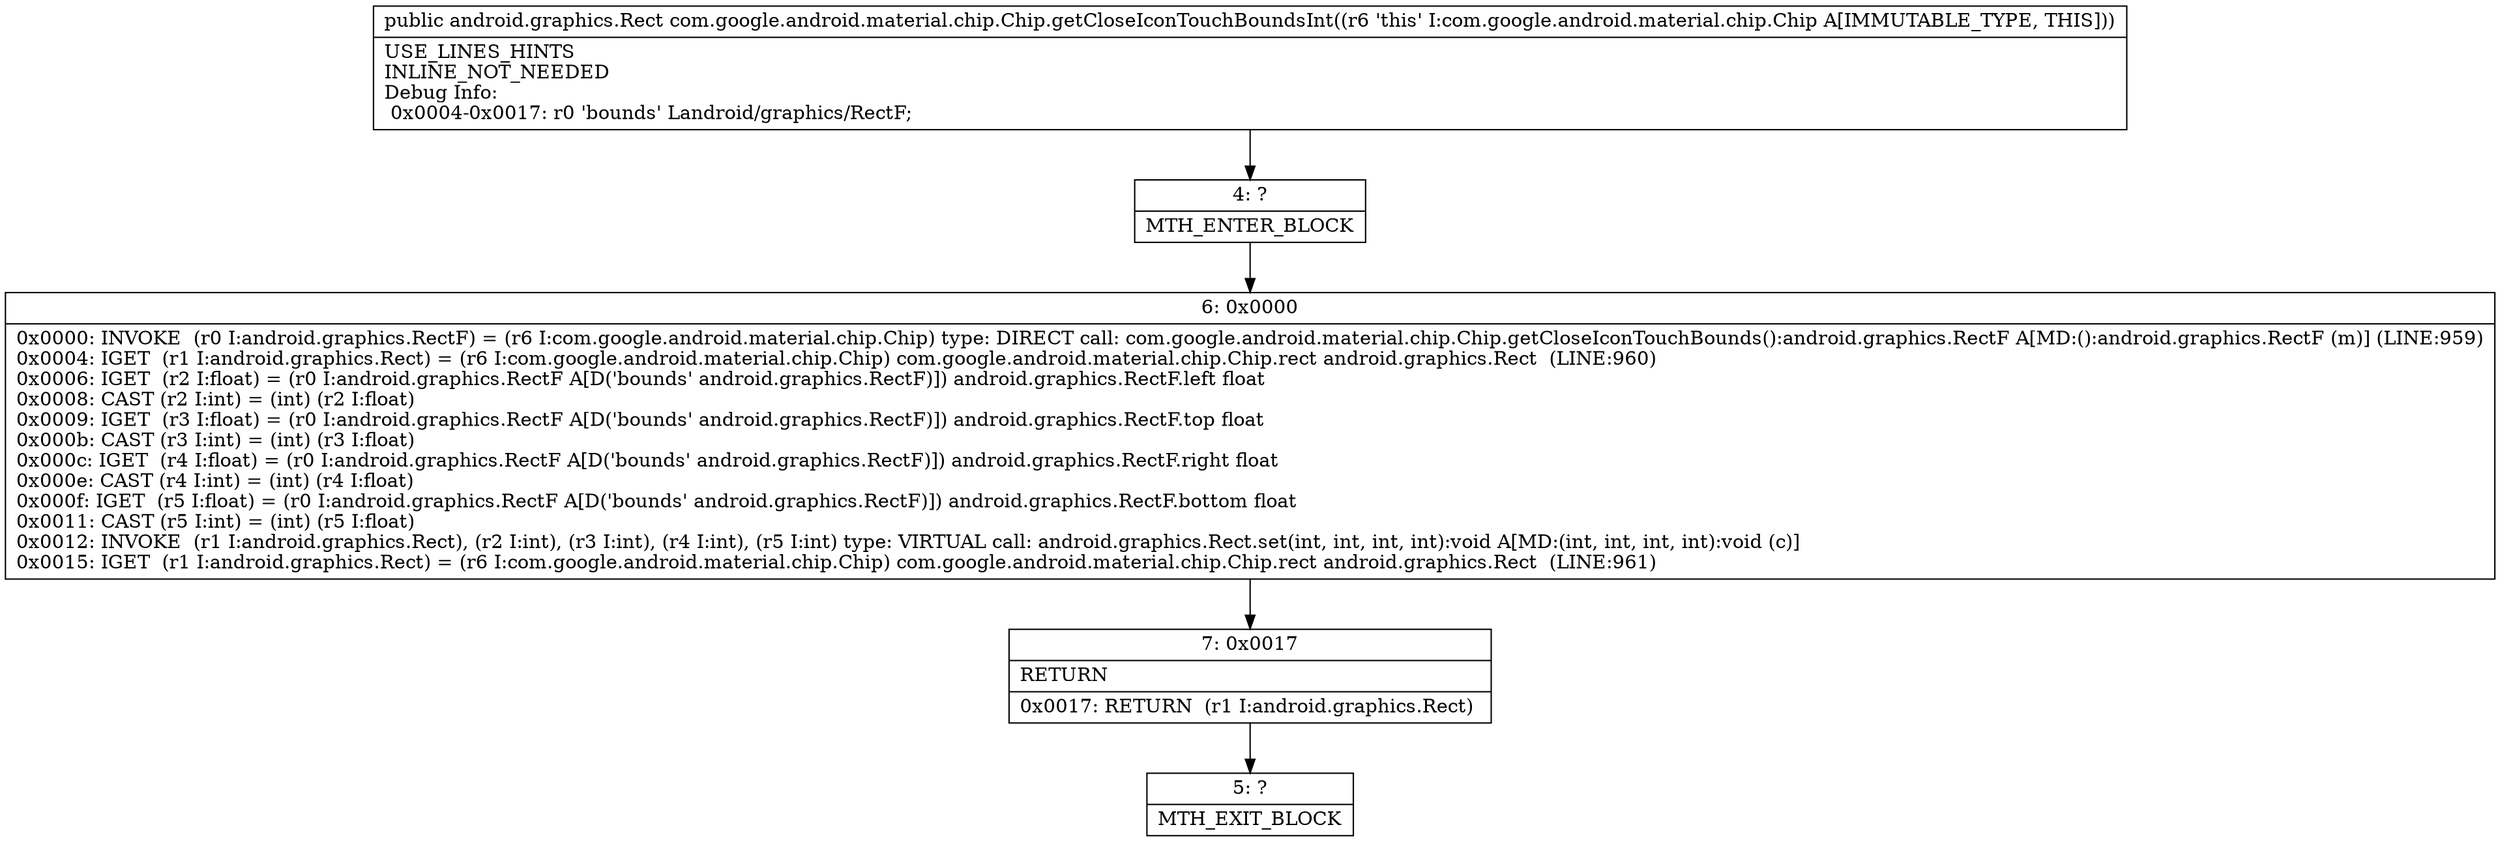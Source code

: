 digraph "CFG forcom.google.android.material.chip.Chip.getCloseIconTouchBoundsInt()Landroid\/graphics\/Rect;" {
Node_4 [shape=record,label="{4\:\ ?|MTH_ENTER_BLOCK\l}"];
Node_6 [shape=record,label="{6\:\ 0x0000|0x0000: INVOKE  (r0 I:android.graphics.RectF) = (r6 I:com.google.android.material.chip.Chip) type: DIRECT call: com.google.android.material.chip.Chip.getCloseIconTouchBounds():android.graphics.RectF A[MD:():android.graphics.RectF (m)] (LINE:959)\l0x0004: IGET  (r1 I:android.graphics.Rect) = (r6 I:com.google.android.material.chip.Chip) com.google.android.material.chip.Chip.rect android.graphics.Rect  (LINE:960)\l0x0006: IGET  (r2 I:float) = (r0 I:android.graphics.RectF A[D('bounds' android.graphics.RectF)]) android.graphics.RectF.left float \l0x0008: CAST (r2 I:int) = (int) (r2 I:float) \l0x0009: IGET  (r3 I:float) = (r0 I:android.graphics.RectF A[D('bounds' android.graphics.RectF)]) android.graphics.RectF.top float \l0x000b: CAST (r3 I:int) = (int) (r3 I:float) \l0x000c: IGET  (r4 I:float) = (r0 I:android.graphics.RectF A[D('bounds' android.graphics.RectF)]) android.graphics.RectF.right float \l0x000e: CAST (r4 I:int) = (int) (r4 I:float) \l0x000f: IGET  (r5 I:float) = (r0 I:android.graphics.RectF A[D('bounds' android.graphics.RectF)]) android.graphics.RectF.bottom float \l0x0011: CAST (r5 I:int) = (int) (r5 I:float) \l0x0012: INVOKE  (r1 I:android.graphics.Rect), (r2 I:int), (r3 I:int), (r4 I:int), (r5 I:int) type: VIRTUAL call: android.graphics.Rect.set(int, int, int, int):void A[MD:(int, int, int, int):void (c)]\l0x0015: IGET  (r1 I:android.graphics.Rect) = (r6 I:com.google.android.material.chip.Chip) com.google.android.material.chip.Chip.rect android.graphics.Rect  (LINE:961)\l}"];
Node_7 [shape=record,label="{7\:\ 0x0017|RETURN\l|0x0017: RETURN  (r1 I:android.graphics.Rect) \l}"];
Node_5 [shape=record,label="{5\:\ ?|MTH_EXIT_BLOCK\l}"];
MethodNode[shape=record,label="{public android.graphics.Rect com.google.android.material.chip.Chip.getCloseIconTouchBoundsInt((r6 'this' I:com.google.android.material.chip.Chip A[IMMUTABLE_TYPE, THIS]))  | USE_LINES_HINTS\lINLINE_NOT_NEEDED\lDebug Info:\l  0x0004\-0x0017: r0 'bounds' Landroid\/graphics\/RectF;\l}"];
MethodNode -> Node_4;Node_4 -> Node_6;
Node_6 -> Node_7;
Node_7 -> Node_5;
}

